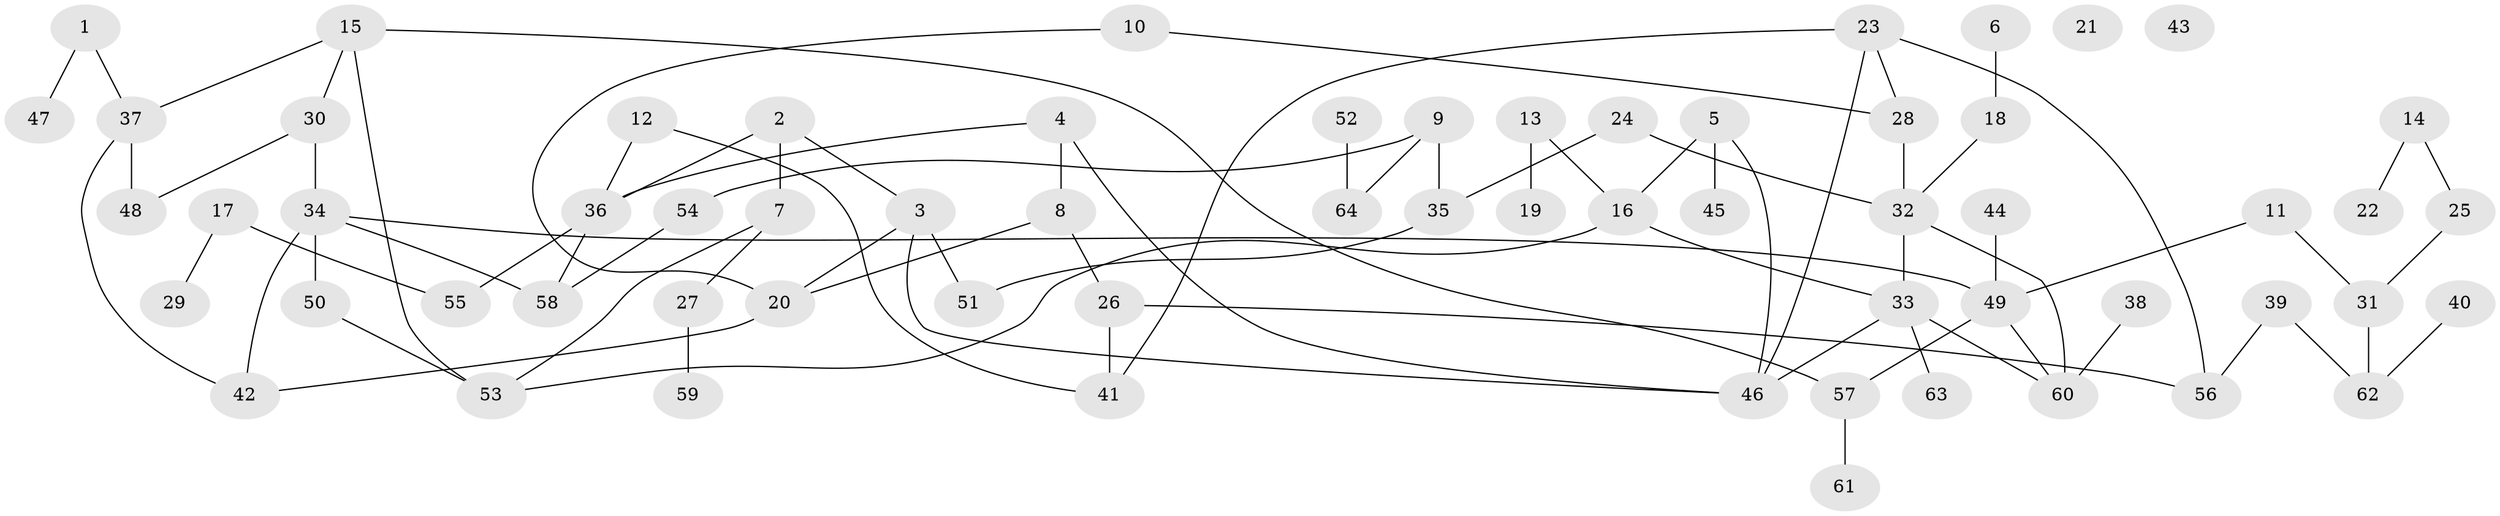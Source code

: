 // Generated by graph-tools (version 1.1) at 2025/25/03/09/25 03:25:23]
// undirected, 64 vertices, 81 edges
graph export_dot {
graph [start="1"]
  node [color=gray90,style=filled];
  1;
  2;
  3;
  4;
  5;
  6;
  7;
  8;
  9;
  10;
  11;
  12;
  13;
  14;
  15;
  16;
  17;
  18;
  19;
  20;
  21;
  22;
  23;
  24;
  25;
  26;
  27;
  28;
  29;
  30;
  31;
  32;
  33;
  34;
  35;
  36;
  37;
  38;
  39;
  40;
  41;
  42;
  43;
  44;
  45;
  46;
  47;
  48;
  49;
  50;
  51;
  52;
  53;
  54;
  55;
  56;
  57;
  58;
  59;
  60;
  61;
  62;
  63;
  64;
  1 -- 37;
  1 -- 47;
  2 -- 3;
  2 -- 7;
  2 -- 36;
  3 -- 20;
  3 -- 46;
  3 -- 51;
  4 -- 8;
  4 -- 36;
  4 -- 46;
  5 -- 16;
  5 -- 45;
  5 -- 46;
  6 -- 18;
  7 -- 27;
  7 -- 53;
  8 -- 20;
  8 -- 26;
  9 -- 35;
  9 -- 54;
  9 -- 64;
  10 -- 20;
  10 -- 28;
  11 -- 31;
  11 -- 49;
  12 -- 36;
  12 -- 41;
  13 -- 16;
  13 -- 19;
  14 -- 22;
  14 -- 25;
  15 -- 30;
  15 -- 37;
  15 -- 53;
  15 -- 57;
  16 -- 33;
  16 -- 53;
  17 -- 29;
  17 -- 55;
  18 -- 32;
  20 -- 42;
  23 -- 28;
  23 -- 41;
  23 -- 46;
  23 -- 56;
  24 -- 32;
  24 -- 35;
  25 -- 31;
  26 -- 41;
  26 -- 56;
  27 -- 59;
  28 -- 32;
  30 -- 34;
  30 -- 48;
  31 -- 62;
  32 -- 33;
  32 -- 60;
  33 -- 46;
  33 -- 60;
  33 -- 63;
  34 -- 42;
  34 -- 49;
  34 -- 50;
  34 -- 58;
  35 -- 51;
  36 -- 55;
  36 -- 58;
  37 -- 42;
  37 -- 48;
  38 -- 60;
  39 -- 56;
  39 -- 62;
  40 -- 62;
  44 -- 49;
  49 -- 57;
  49 -- 60;
  50 -- 53;
  52 -- 64;
  54 -- 58;
  57 -- 61;
}
